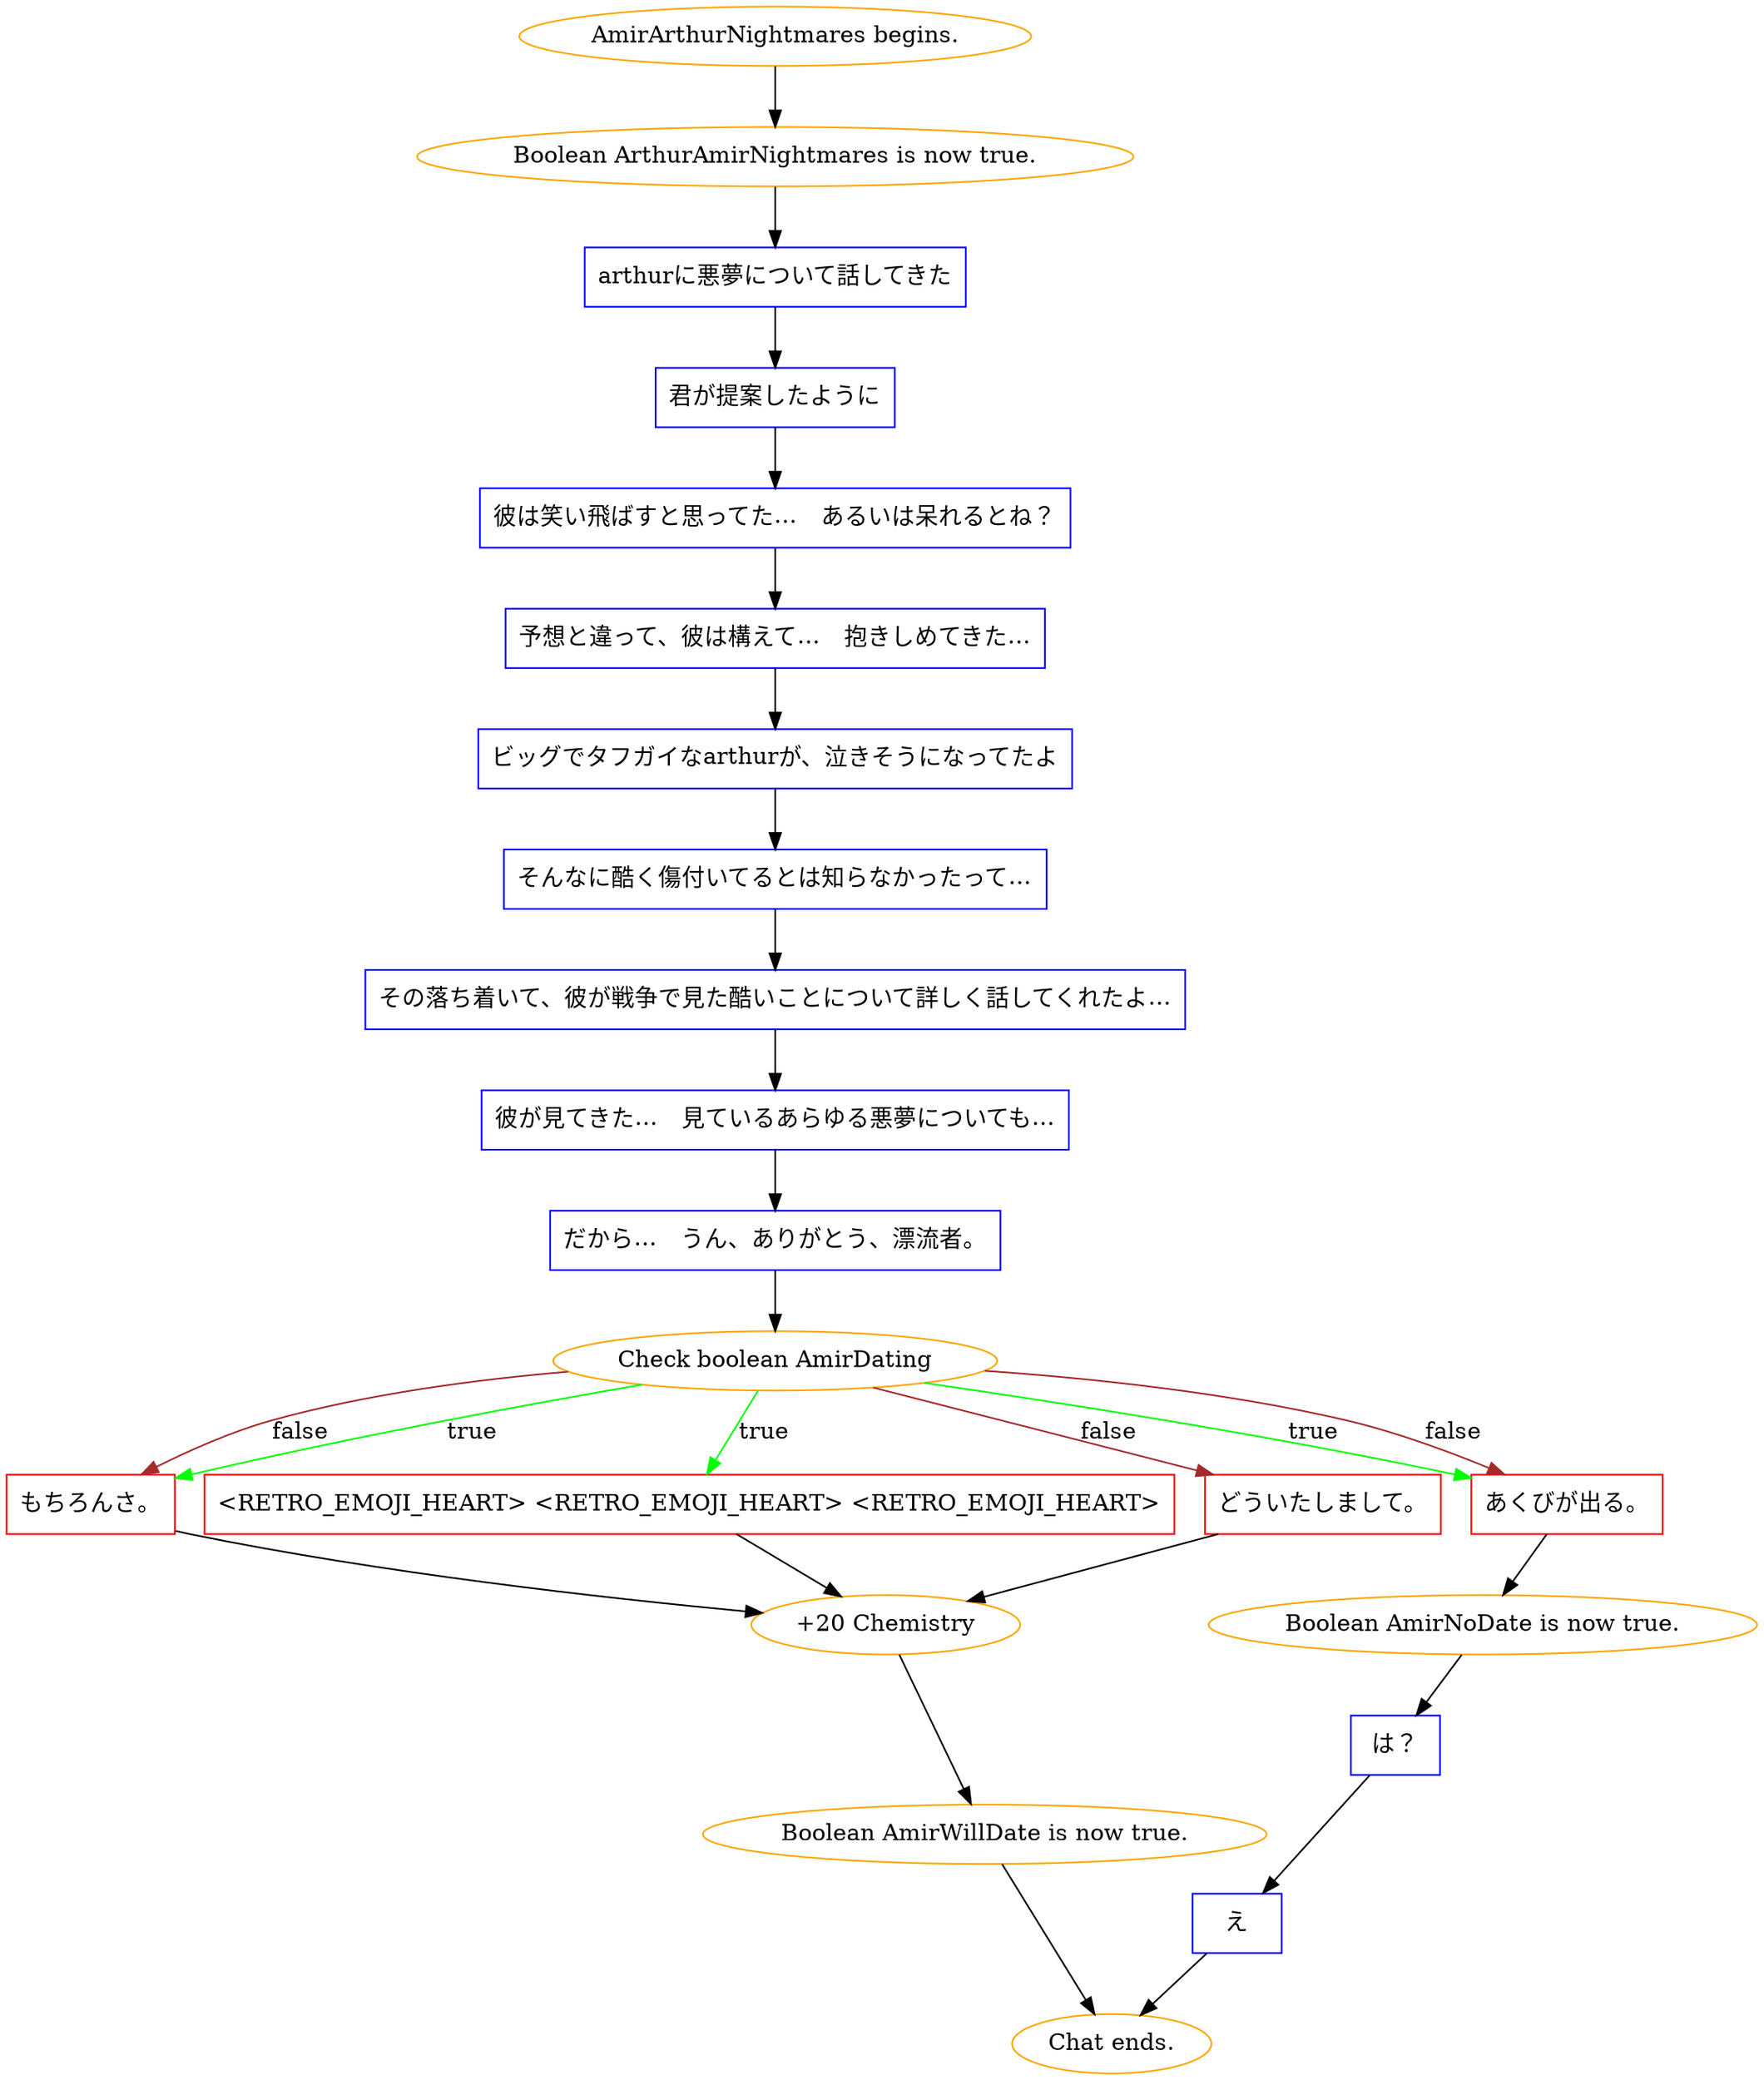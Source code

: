 digraph {
	"AmirArthurNightmares begins." [color=orange];
		"AmirArthurNightmares begins." -> j2555685918;
	j2555685918 [label="Boolean ArthurAmirNightmares is now true.",color=orange];
		j2555685918 -> j47522944;
	j47522944 [label="arthurに悪夢について話してきた",shape=box,color=blue];
		j47522944 -> j71238628;
	j71238628 [label="君が提案したように",shape=box,color=blue];
		j71238628 -> j3430833151;
	j3430833151 [label="彼は笑い飛ばすと思ってた…　あるいは呆れるとね？",shape=box,color=blue];
		j3430833151 -> j150365118;
	j150365118 [label="予想と違って、彼は構えて…　抱きしめてきた…",shape=box,color=blue];
		j150365118 -> j836777738;
	j836777738 [label="ビッグでタフガイなarthurが、泣きそうになってたよ",shape=box,color=blue];
		j836777738 -> j2410309341;
	j2410309341 [label="そんなに酷く傷付いてるとは知らなかったって…",shape=box,color=blue];
		j2410309341 -> j2203232660;
	j2203232660 [label="その落ち着いて、彼が戦争で見た酷いことについて詳しく話してくれたよ…",shape=box,color=blue];
		j2203232660 -> j798832833;
	j798832833 [label="彼が見てきた…　見ているあらゆる悪夢についても…",shape=box,color=blue];
		j798832833 -> j4160951545;
	j4160951545 [label="だから…　うん、ありがとう、漂流者。",shape=box,color=blue];
		j4160951545 -> j4217290168;
	j4217290168 [label="Check boolean AmirDating",color=orange];
		j4217290168 -> j2423123349 [label=true,color=green];
		j4217290168 -> j2983032022 [label=true,color=green];
		j4217290168 -> j3029003394 [label=true,color=green];
		j4217290168 -> j2983032022 [label=false,color=brown];
		j4217290168 -> j3029003394 [label=false,color=brown];
		j4217290168 -> j3995918676 [label=false,color=brown];
	j2423123349 [label="<RETRO_EMOJI_HEART> <RETRO_EMOJI_HEART> <RETRO_EMOJI_HEART>",shape=box,color=red];
		j2423123349 -> j2302460036;
	j2983032022 [label="もちろんさ。",shape=box,color=red];
		j2983032022 -> j2302460036;
	j3029003394 [label="あくびが出る。",shape=box,color=red];
		j3029003394 -> j2234455825;
	j3995918676 [label="どういたしまして。",shape=box,color=red];
		j3995918676 -> j2302460036;
	j2302460036 [label="+20 Chemistry",color=orange];
		j2302460036 -> j661208215;
	j2234455825 [label="Boolean AmirNoDate is now true.",color=orange];
		j2234455825 -> j3735425313;
	j661208215 [label="Boolean AmirWillDate is now true.",color=orange];
		j661208215 -> "Chat ends.";
	j3735425313 [label="は？",shape=box,color=blue];
		j3735425313 -> j180503003;
	"Chat ends." [color=orange];
	j180503003 [label="え",shape=box,color=blue];
		j180503003 -> "Chat ends.";
}